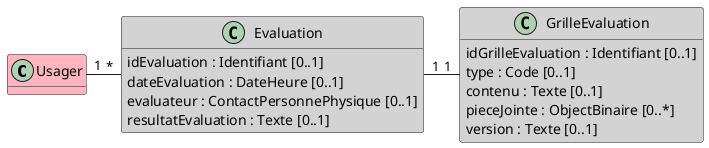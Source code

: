 @startuml

hide empty methods

class Usager #LightPink

class Evaluation #LightGray {
    idEvaluation : Identifiant [0..1]
    dateEvaluation : DateHeure [0..1]
    evaluateur : ContactPersonnePhysique [0..1]
    resultatEvaluation : Texte [0..1]
}

class GrilleEvaluation #LightGray {
    idGrilleEvaluation : Identifiant [0..1]
    type : Code [0..1]
    contenu : Texte [0..1]
    pieceJointe : ObjectBinaire [0..*]
    version : Texte [0..1]
}

Usager "1" - "*" Evaluation
Evaluation "1" - "1" GrilleEvaluation

@enduml